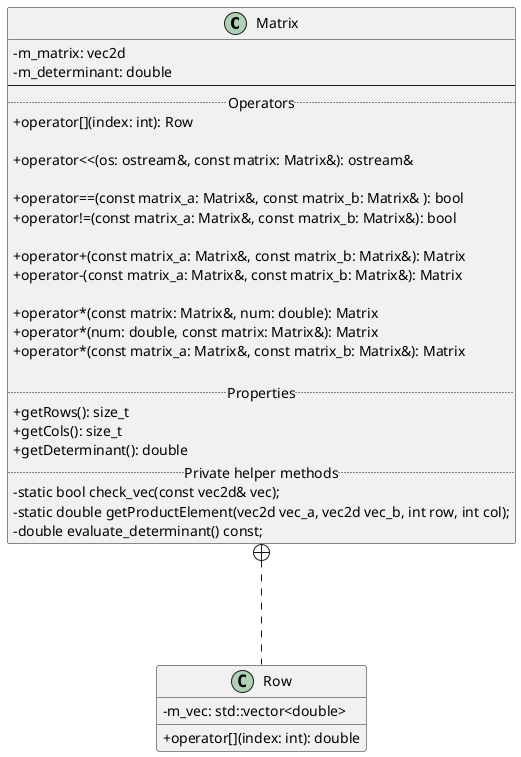 @startuml
'https://plantuml.com/class-diagram
skinparam classAttributeIconSize 0

class Matrix {
    -m_matrix: vec2d
    -m_determinant: double
--
..Operators..
    +operator[](index: int): Row

    +operator<<(os: ostream&, const matrix: Matrix&): ostream&

    +operator==(const matrix_a: Matrix&, const matrix_b: Matrix& ): bool
    +operator!=(const matrix_a: Matrix&, const matrix_b: Matrix&): bool

    +operator+(const matrix_a: Matrix&, const matrix_b: Matrix&): Matrix
    +operator-(const matrix_a: Matrix&, const matrix_b: Matrix&): Matrix

    +operator*(const matrix: Matrix&, num: double): Matrix
    +operator*(num: double, const matrix: Matrix&): Matrix
    +operator*(const matrix_a: Matrix&, const matrix_b: Matrix&): Matrix

..Properties..
    +getRows(): size_t
    +getCols(): size_t
    +getDeterminant(): double
.. Private helper methods ..
    -static bool check_vec(const vec2d& vec);
    -static double getProductElement(vec2d vec_a, vec2d vec_b, int row, int col);
    -double evaluate_determinant() const;
}

class Row {
    +operator[](index: int): double
    -m_vec: std::vector<double>
}

Matrix +-.- Row

@enduml